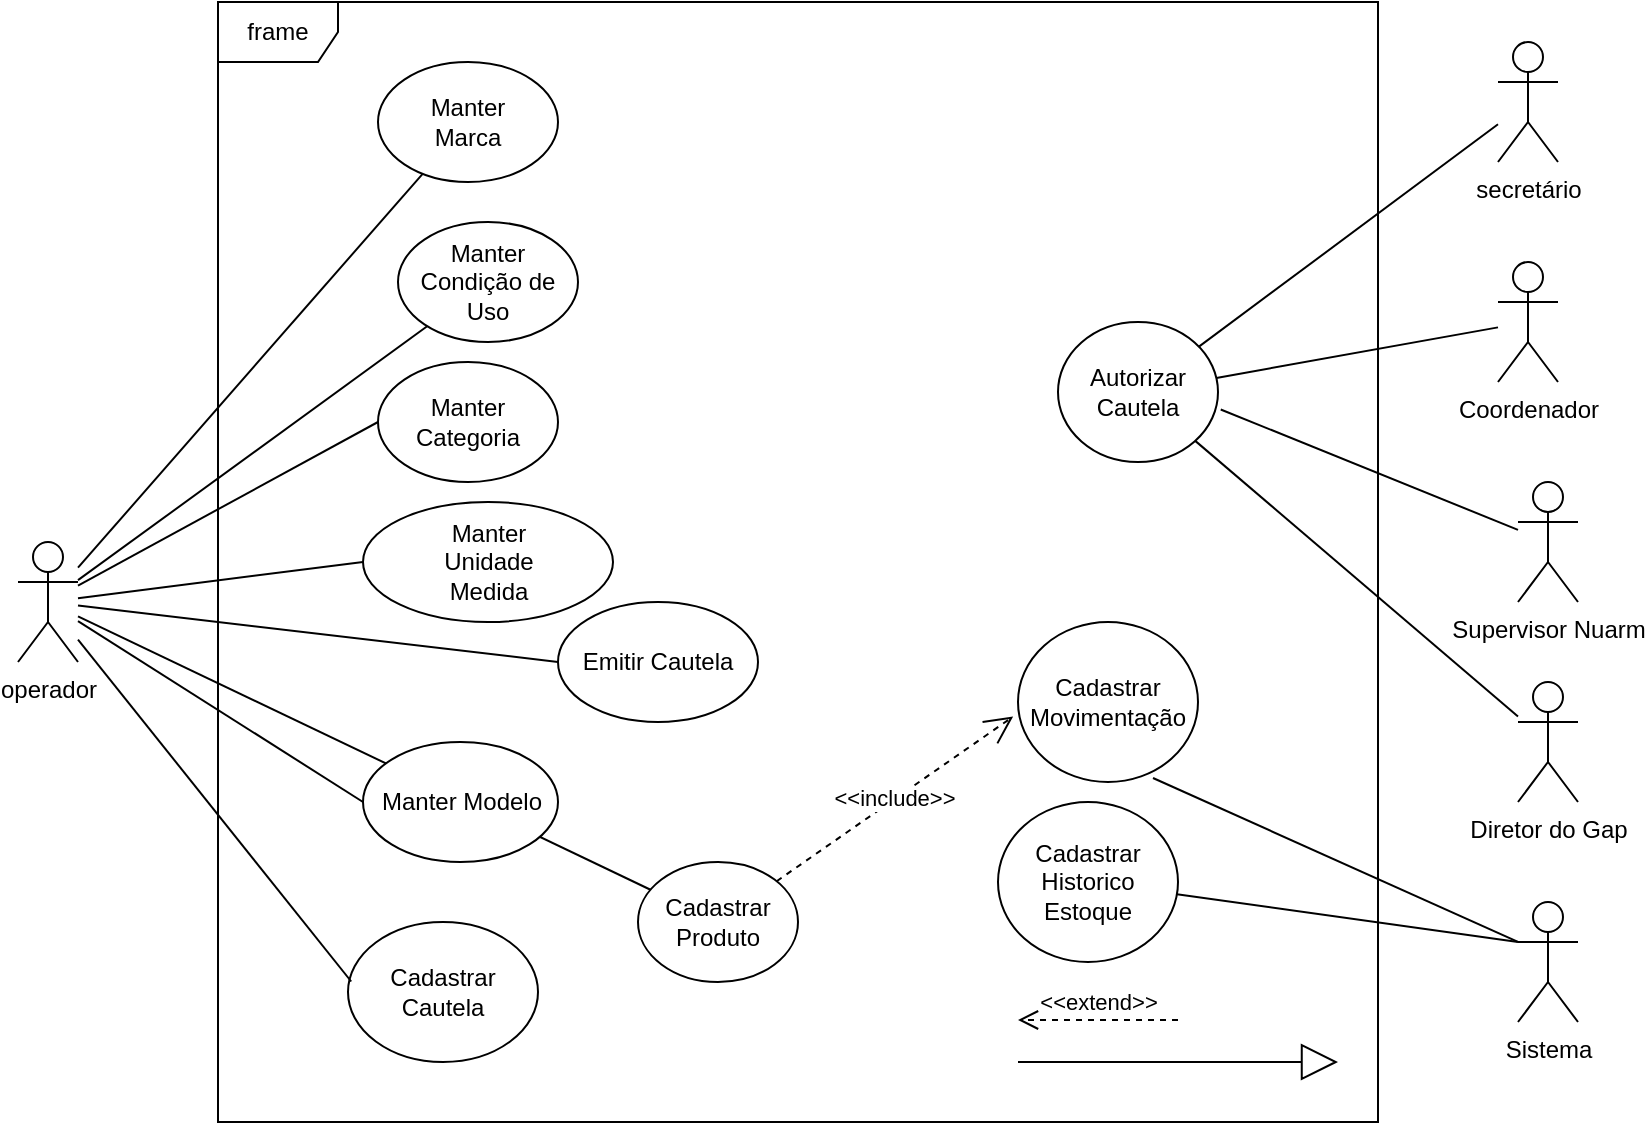 <mxfile version="25.0.3">
  <diagram name="Page-1" id="c4acf3e9-155e-7222-9cf6-157b1a14988f">
    <mxGraphModel dx="880" dy="2729" grid="1" gridSize="10" guides="1" tooltips="1" connect="1" arrows="1" fold="1" page="1" pageScale="1" pageWidth="850" pageHeight="1100" background="none" math="0" shadow="0">
      <root>
        <mxCell id="0" />
        <mxCell id="1" parent="0" />
        <mxCell id="5rYNvA1EGpWT4PLwYlTP-1" value="frame" style="shape=umlFrame;whiteSpace=wrap;html=1;pointerEvents=0;" parent="1" vertex="1">
          <mxGeometry x="120" y="-2120" width="580" height="560" as="geometry" />
        </mxCell>
        <mxCell id="5rYNvA1EGpWT4PLwYlTP-18" style="rounded=0;orthogonalLoop=1;jettySize=auto;html=1;endArrow=none;endFill=0;" parent="1" source="5rYNvA1EGpWT4PLwYlTP-2" target="5rYNvA1EGpWT4PLwYlTP-17" edge="1">
          <mxGeometry relative="1" as="geometry" />
        </mxCell>
        <mxCell id="5rYNvA1EGpWT4PLwYlTP-20" style="rounded=0;orthogonalLoop=1;jettySize=auto;html=1;endArrow=none;endFill=0;" parent="1" source="5rYNvA1EGpWT4PLwYlTP-2" target="5rYNvA1EGpWT4PLwYlTP-19" edge="1">
          <mxGeometry relative="1" as="geometry" />
        </mxCell>
        <mxCell id="5rYNvA1EGpWT4PLwYlTP-22" style="rounded=0;orthogonalLoop=1;jettySize=auto;html=1;entryX=0;entryY=0.5;entryDx=0;entryDy=0;endArrow=none;endFill=0;" parent="1" source="5rYNvA1EGpWT4PLwYlTP-2" target="5rYNvA1EGpWT4PLwYlTP-21" edge="1">
          <mxGeometry relative="1" as="geometry" />
        </mxCell>
        <mxCell id="5rYNvA1EGpWT4PLwYlTP-24" style="rounded=0;orthogonalLoop=1;jettySize=auto;html=1;entryX=0;entryY=0.5;entryDx=0;entryDy=0;endArrow=none;endFill=0;" parent="1" source="5rYNvA1EGpWT4PLwYlTP-2" target="5rYNvA1EGpWT4PLwYlTP-23" edge="1">
          <mxGeometry relative="1" as="geometry" />
        </mxCell>
        <mxCell id="JCjts5rAEiLWBCdYOJuN-2" style="rounded=0;orthogonalLoop=1;jettySize=auto;html=1;entryX=0;entryY=0.5;entryDx=0;entryDy=0;endArrow=none;endFill=0;" parent="1" source="5rYNvA1EGpWT4PLwYlTP-2" target="JCjts5rAEiLWBCdYOJuN-1" edge="1">
          <mxGeometry relative="1" as="geometry" />
        </mxCell>
        <mxCell id="5vsusdq0JppMegxdK2Lm-20" style="rounded=0;orthogonalLoop=1;jettySize=auto;html=1;entryX=0;entryY=0.5;entryDx=0;entryDy=0;endArrow=none;endFill=0;" edge="1" parent="1" source="5rYNvA1EGpWT4PLwYlTP-2" target="5vsusdq0JppMegxdK2Lm-18">
          <mxGeometry relative="1" as="geometry" />
        </mxCell>
        <mxCell id="5vsusdq0JppMegxdK2Lm-22" style="rounded=0;orthogonalLoop=1;jettySize=auto;html=1;endArrow=none;endFill=0;" edge="1" parent="1" source="5rYNvA1EGpWT4PLwYlTP-2" target="5vsusdq0JppMegxdK2Lm-21">
          <mxGeometry relative="1" as="geometry" />
        </mxCell>
        <mxCell id="5rYNvA1EGpWT4PLwYlTP-2" value="operador" style="shape=umlActor;verticalLabelPosition=bottom;verticalAlign=top;html=1;" parent="1" vertex="1">
          <mxGeometry x="20" y="-1850" width="30" height="60" as="geometry" />
        </mxCell>
        <mxCell id="5rYNvA1EGpWT4PLwYlTP-17" value="Manter&lt;br&gt;Marca" style="ellipse;whiteSpace=wrap;html=1;" parent="1" vertex="1">
          <mxGeometry x="200" y="-2090" width="90" height="60" as="geometry" />
        </mxCell>
        <mxCell id="5rYNvA1EGpWT4PLwYlTP-19" value="Manter&lt;br&gt;Condição de Uso" style="ellipse;whiteSpace=wrap;html=1;" parent="1" vertex="1">
          <mxGeometry x="210" y="-2010" width="90" height="60" as="geometry" />
        </mxCell>
        <mxCell id="5rYNvA1EGpWT4PLwYlTP-21" value="Manter &lt;br&gt;Categoria" style="ellipse;whiteSpace=wrap;html=1;" parent="1" vertex="1">
          <mxGeometry x="200" y="-1940" width="90" height="60" as="geometry" />
        </mxCell>
        <mxCell id="5rYNvA1EGpWT4PLwYlTP-23" value="Manter &lt;br&gt;Unidade&lt;br&gt;Medida" style="ellipse;whiteSpace=wrap;html=1;" parent="1" vertex="1">
          <mxGeometry x="192.5" y="-1870" width="125" height="60" as="geometry" />
        </mxCell>
        <mxCell id="JCjts5rAEiLWBCdYOJuN-1" value="&lt;font style=&quot;vertical-align: inherit;&quot;&gt;&lt;font style=&quot;vertical-align: inherit;&quot;&gt;Manter Modelo&lt;/font&gt;&lt;/font&gt;" style="ellipse;whiteSpace=wrap;html=1;" parent="1" vertex="1">
          <mxGeometry x="192.5" y="-1750" width="97.5" height="60" as="geometry" />
        </mxCell>
        <mxCell id="5vsusdq0JppMegxdK2Lm-6" style="rounded=0;orthogonalLoop=1;jettySize=auto;html=1;endArrow=none;endFill=0;" edge="1" parent="1" source="5vsusdq0JppMegxdK2Lm-1" target="5vsusdq0JppMegxdK2Lm-5">
          <mxGeometry relative="1" as="geometry" />
        </mxCell>
        <mxCell id="5vsusdq0JppMegxdK2Lm-1" value="secretário" style="shape=umlActor;verticalLabelPosition=bottom;verticalAlign=top;html=1;outlineConnect=0;" vertex="1" parent="1">
          <mxGeometry x="760" y="-2100" width="30" height="60" as="geometry" />
        </mxCell>
        <mxCell id="5vsusdq0JppMegxdK2Lm-5" value="&lt;font style=&quot;vertical-align: inherit;&quot;&gt;&lt;font style=&quot;vertical-align: inherit;&quot;&gt;Autorizar Cautela&lt;/font&gt;&lt;/font&gt;" style="ellipse;whiteSpace=wrap;html=1;" vertex="1" parent="1">
          <mxGeometry x="540" y="-1960" width="80" height="70" as="geometry" />
        </mxCell>
        <mxCell id="5vsusdq0JppMegxdK2Lm-10" style="rounded=0;orthogonalLoop=1;jettySize=auto;html=1;endArrow=none;endFill=0;" edge="1" parent="1" source="5vsusdq0JppMegxdK2Lm-7" target="5vsusdq0JppMegxdK2Lm-5">
          <mxGeometry relative="1" as="geometry" />
        </mxCell>
        <mxCell id="5vsusdq0JppMegxdK2Lm-7" value="Coordenador" style="shape=umlActor;verticalLabelPosition=bottom;verticalAlign=top;html=1;outlineConnect=0;" vertex="1" parent="1">
          <mxGeometry x="760" y="-1990" width="30" height="60" as="geometry" />
        </mxCell>
        <mxCell id="5vsusdq0JppMegxdK2Lm-13" style="rounded=0;orthogonalLoop=1;jettySize=auto;html=1;entryX=1.017;entryY=0.625;entryDx=0;entryDy=0;endArrow=none;endFill=0;entryPerimeter=0;" edge="1" parent="1" source="5vsusdq0JppMegxdK2Lm-11" target="5vsusdq0JppMegxdK2Lm-5">
          <mxGeometry relative="1" as="geometry" />
        </mxCell>
        <mxCell id="5vsusdq0JppMegxdK2Lm-11" value="Supervisor Nuarm&lt;div&gt;&lt;br&gt;&lt;/div&gt;" style="shape=umlActor;verticalLabelPosition=bottom;verticalAlign=top;html=1;outlineConnect=0;" vertex="1" parent="1">
          <mxGeometry x="770" y="-1880" width="30" height="60" as="geometry" />
        </mxCell>
        <mxCell id="5vsusdq0JppMegxdK2Lm-15" style="rounded=0;orthogonalLoop=1;jettySize=auto;html=1;endArrow=none;endFill=0;" edge="1" parent="1" source="5vsusdq0JppMegxdK2Lm-12" target="5vsusdq0JppMegxdK2Lm-5">
          <mxGeometry relative="1" as="geometry" />
        </mxCell>
        <mxCell id="5vsusdq0JppMegxdK2Lm-12" value="&lt;div&gt;Diretor do Gap&lt;/div&gt;" style="shape=umlActor;verticalLabelPosition=bottom;verticalAlign=top;html=1;outlineConnect=0;" vertex="1" parent="1">
          <mxGeometry x="770" y="-1780" width="30" height="60" as="geometry" />
        </mxCell>
        <mxCell id="5vsusdq0JppMegxdK2Lm-16" value="Cadastrar Cautela" style="ellipse;whiteSpace=wrap;html=1;" vertex="1" parent="1">
          <mxGeometry x="185" y="-1660" width="95" height="70" as="geometry" />
        </mxCell>
        <mxCell id="5vsusdq0JppMegxdK2Lm-17" style="rounded=0;orthogonalLoop=1;jettySize=auto;html=1;entryX=0.017;entryY=0.425;entryDx=0;entryDy=0;entryPerimeter=0;endArrow=none;endFill=0;" edge="1" parent="1" source="5rYNvA1EGpWT4PLwYlTP-2" target="5vsusdq0JppMegxdK2Lm-16">
          <mxGeometry relative="1" as="geometry" />
        </mxCell>
        <mxCell id="5vsusdq0JppMegxdK2Lm-18" value="Emitir Cautela" style="ellipse;whiteSpace=wrap;html=1;" vertex="1" parent="1">
          <mxGeometry x="290" y="-1820" width="100" height="60" as="geometry" />
        </mxCell>
        <mxCell id="5vsusdq0JppMegxdK2Lm-21" value="Cadastrar Produto" style="ellipse;whiteSpace=wrap;html=1;" vertex="1" parent="1">
          <mxGeometry x="330" y="-1690" width="80" height="60" as="geometry" />
        </mxCell>
        <mxCell id="5vsusdq0JppMegxdK2Lm-23" value="Cadastrar&lt;br&gt;Movimentação" style="ellipse;whiteSpace=wrap;html=1;" vertex="1" parent="1">
          <mxGeometry x="520" y="-1810" width="90" height="80" as="geometry" />
        </mxCell>
        <mxCell id="5vsusdq0JppMegxdK2Lm-25" value="&amp;lt;&amp;lt;extend&amp;gt;&amp;gt;" style="html=1;verticalAlign=bottom;endArrow=open;dashed=1;endSize=8;curved=0;rounded=0;" edge="1" parent="1">
          <mxGeometry relative="1" as="geometry">
            <mxPoint x="600" y="-1611" as="sourcePoint" />
            <mxPoint x="520" y="-1611" as="targetPoint" />
          </mxGeometry>
        </mxCell>
        <mxCell id="5vsusdq0JppMegxdK2Lm-26" value="" style="endArrow=block;endSize=16;endFill=0;html=1;rounded=0;" edge="1" parent="1">
          <mxGeometry width="160" relative="1" as="geometry">
            <mxPoint x="520" y="-1590" as="sourcePoint" />
            <mxPoint x="680" y="-1590" as="targetPoint" />
          </mxGeometry>
        </mxCell>
        <mxCell id="5vsusdq0JppMegxdK2Lm-27" value="&amp;lt;&amp;lt;include&amp;gt;&amp;gt;" style="endArrow=open;endSize=12;dashed=1;html=1;rounded=0;" edge="1" parent="1" source="5vsusdq0JppMegxdK2Lm-21">
          <mxGeometry width="160" relative="1" as="geometry">
            <mxPoint x="419.996" y="-1720.004" as="sourcePoint" />
            <mxPoint x="517.57" y="-1762.72" as="targetPoint" />
          </mxGeometry>
        </mxCell>
        <mxCell id="5vsusdq0JppMegxdK2Lm-32" style="rounded=0;orthogonalLoop=1;jettySize=auto;html=1;exitX=0;exitY=0.333;exitDx=0;exitDy=0;exitPerimeter=0;endArrow=none;endFill=0;" edge="1" parent="1" source="5vsusdq0JppMegxdK2Lm-29" target="5vsusdq0JppMegxdK2Lm-31">
          <mxGeometry relative="1" as="geometry" />
        </mxCell>
        <mxCell id="5vsusdq0JppMegxdK2Lm-29" value="Sistema" style="shape=umlActor;verticalLabelPosition=bottom;verticalAlign=top;html=1;" vertex="1" parent="1">
          <mxGeometry x="770" y="-1670" width="30" height="60" as="geometry" />
        </mxCell>
        <mxCell id="5vsusdq0JppMegxdK2Lm-30" style="rounded=0;orthogonalLoop=1;jettySize=auto;html=1;exitX=0;exitY=0.333;exitDx=0;exitDy=0;exitPerimeter=0;entryX=0.75;entryY=0.975;entryDx=0;entryDy=0;entryPerimeter=0;endArrow=none;endFill=0;" edge="1" parent="1" source="5vsusdq0JppMegxdK2Lm-29" target="5vsusdq0JppMegxdK2Lm-23">
          <mxGeometry relative="1" as="geometry" />
        </mxCell>
        <mxCell id="5vsusdq0JppMegxdK2Lm-31" value="Cadastrar&lt;br&gt;Historico&lt;br&gt;Estoque" style="ellipse;whiteSpace=wrap;html=1;" vertex="1" parent="1">
          <mxGeometry x="510" y="-1720" width="90" height="80" as="geometry" />
        </mxCell>
      </root>
    </mxGraphModel>
  </diagram>
</mxfile>

